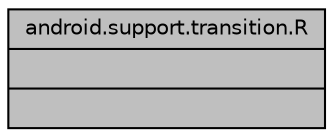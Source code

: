 digraph "android.support.transition.R"
{
 // LATEX_PDF_SIZE
  edge [fontname="Helvetica",fontsize="10",labelfontname="Helvetica",labelfontsize="10"];
  node [fontname="Helvetica",fontsize="10",shape=record];
  Node1 [label="{android.support.transition.R\n||}",height=0.2,width=0.4,color="black", fillcolor="grey75", style="filled", fontcolor="black",tooltip=" "];
}
